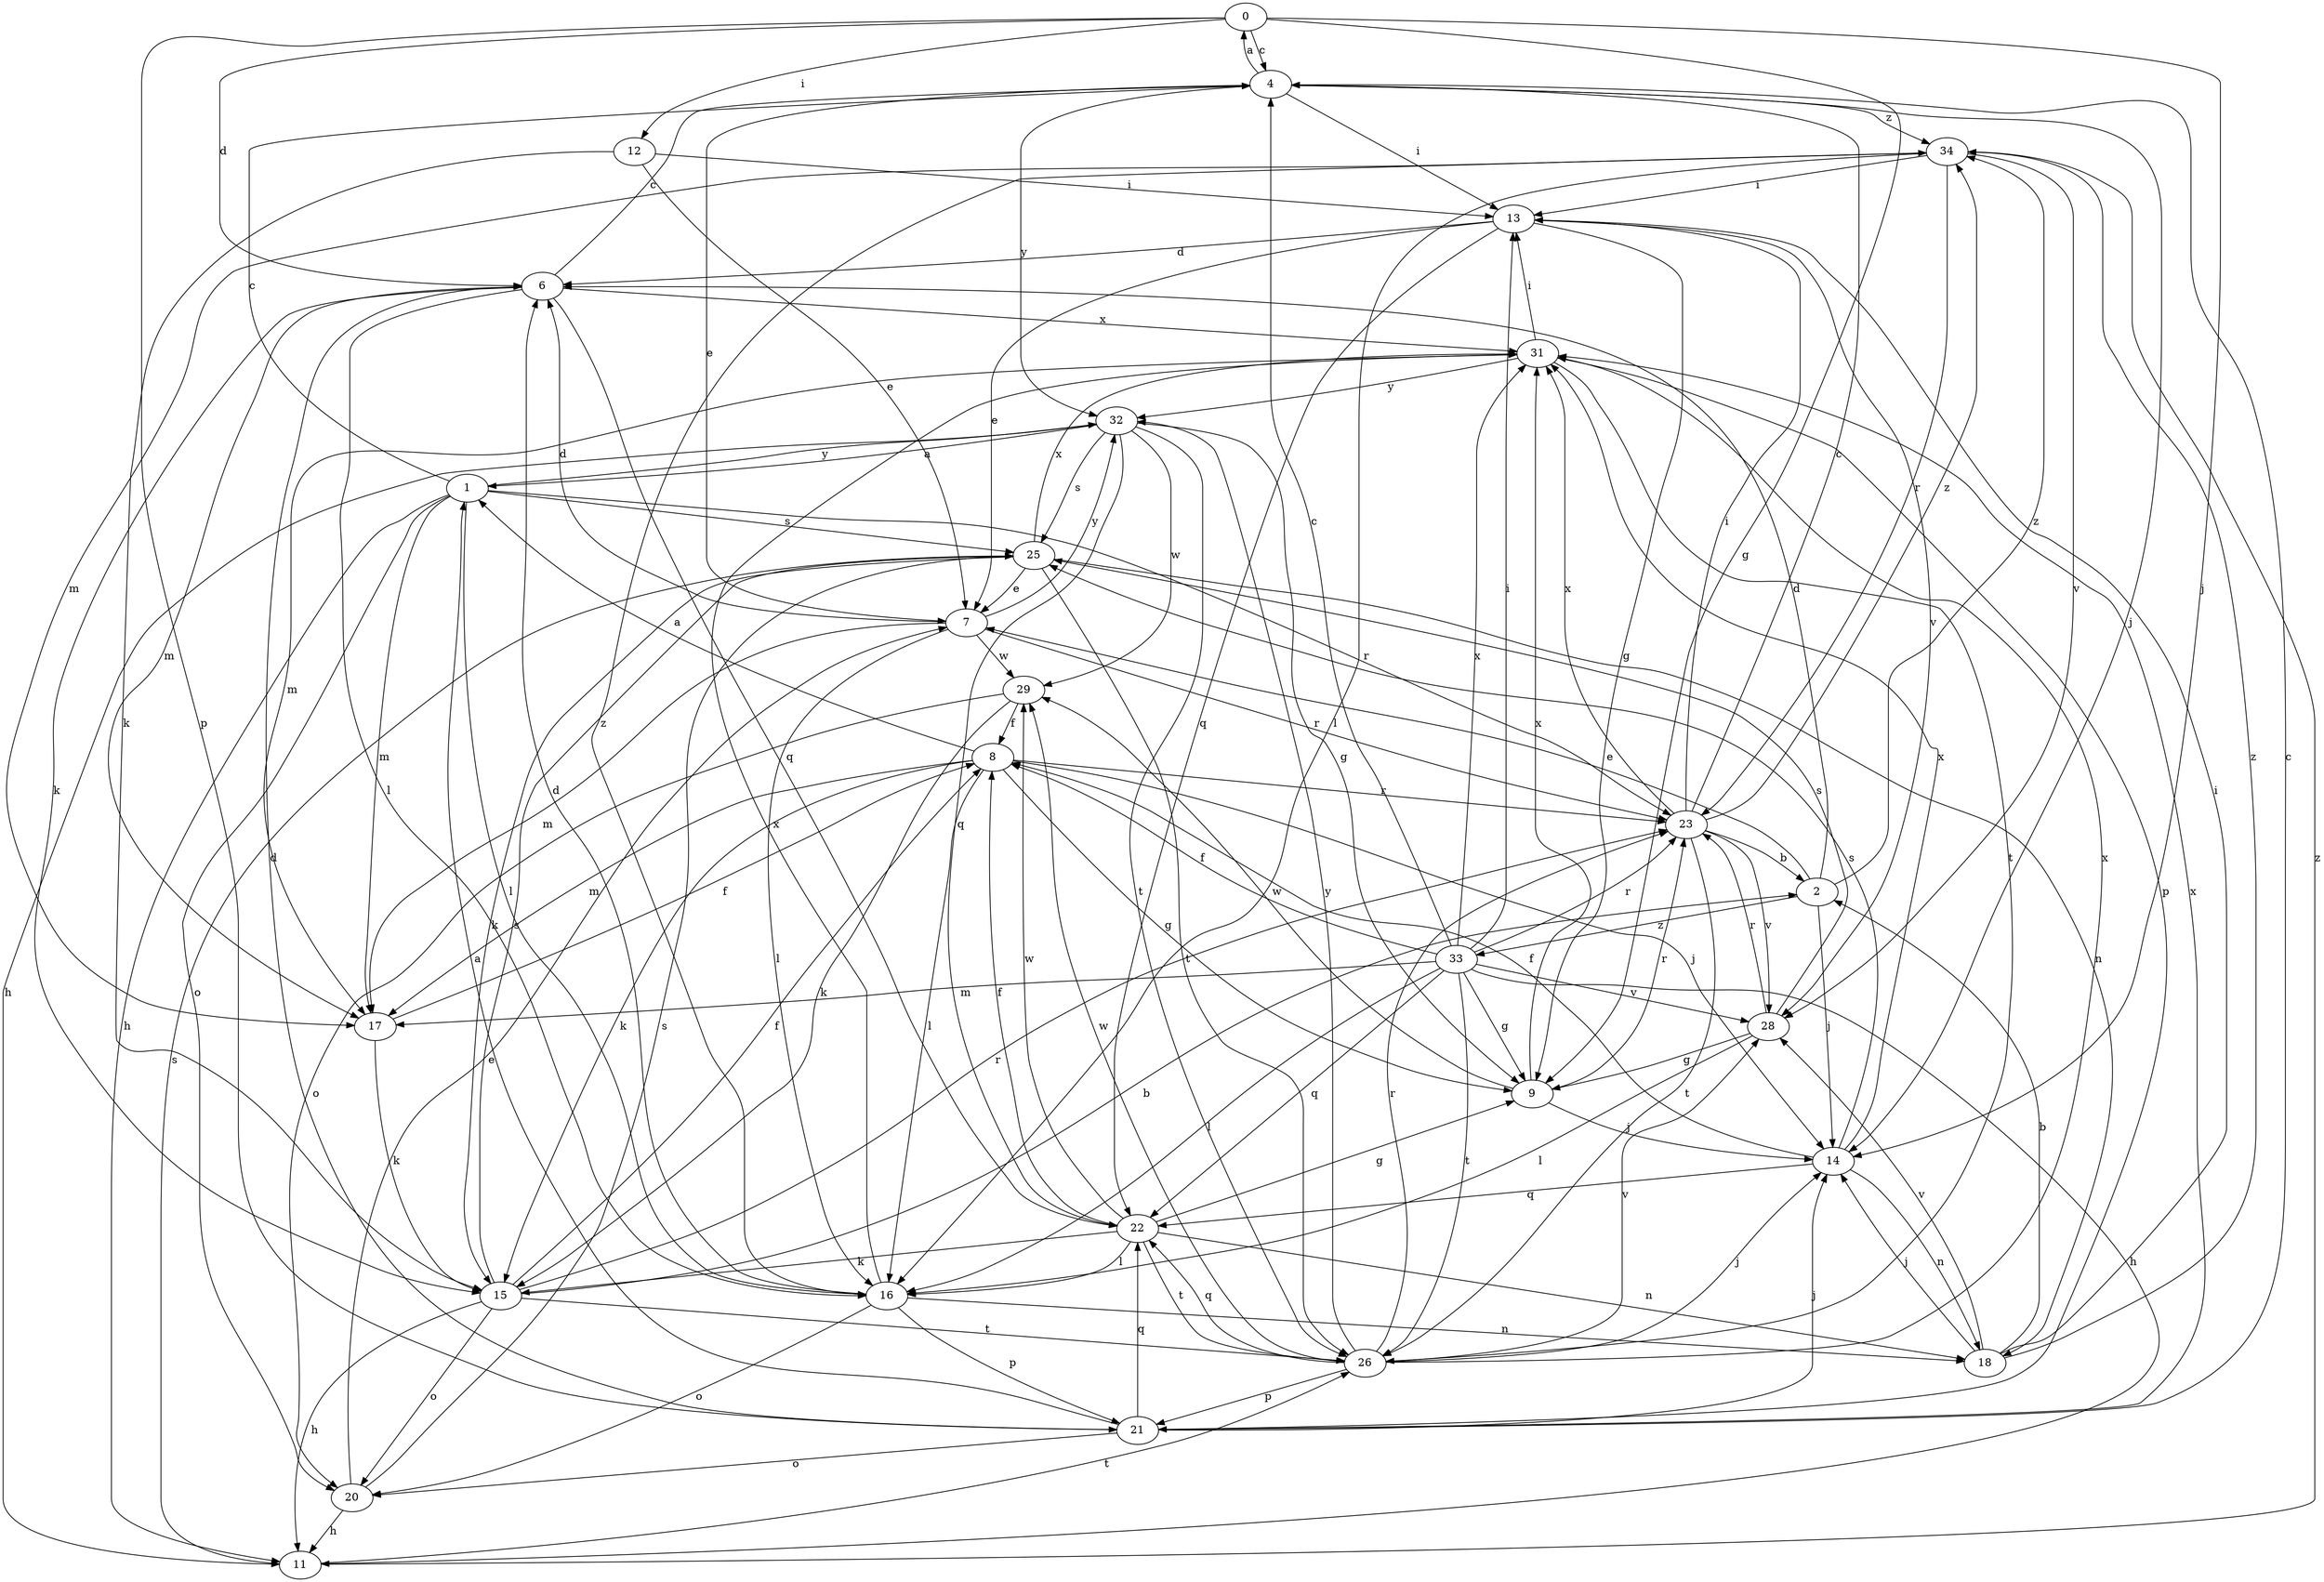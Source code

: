 strict digraph  {
0;
1;
2;
4;
6;
7;
8;
9;
11;
12;
13;
14;
15;
16;
17;
18;
20;
21;
22;
23;
25;
26;
28;
29;
31;
32;
33;
34;
0 -> 4  [label=c];
0 -> 6  [label=d];
0 -> 9  [label=g];
0 -> 12  [label=i];
0 -> 14  [label=j];
0 -> 21  [label=p];
1 -> 4  [label=c];
1 -> 11  [label=h];
1 -> 16  [label=l];
1 -> 17  [label=m];
1 -> 20  [label=o];
1 -> 23  [label=r];
1 -> 25  [label=s];
1 -> 32  [label=y];
2 -> 6  [label=d];
2 -> 7  [label=e];
2 -> 14  [label=j];
2 -> 33  [label=z];
2 -> 34  [label=z];
4 -> 0  [label=a];
4 -> 7  [label=e];
4 -> 13  [label=i];
4 -> 14  [label=j];
4 -> 32  [label=y];
4 -> 34  [label=z];
6 -> 4  [label=c];
6 -> 15  [label=k];
6 -> 16  [label=l];
6 -> 17  [label=m];
6 -> 22  [label=q];
6 -> 31  [label=x];
7 -> 6  [label=d];
7 -> 16  [label=l];
7 -> 17  [label=m];
7 -> 23  [label=r];
7 -> 29  [label=w];
7 -> 32  [label=y];
8 -> 1  [label=a];
8 -> 9  [label=g];
8 -> 14  [label=j];
8 -> 15  [label=k];
8 -> 16  [label=l];
8 -> 17  [label=m];
8 -> 23  [label=r];
9 -> 14  [label=j];
9 -> 23  [label=r];
9 -> 29  [label=w];
9 -> 31  [label=x];
11 -> 25  [label=s];
11 -> 26  [label=t];
11 -> 34  [label=z];
12 -> 7  [label=e];
12 -> 13  [label=i];
12 -> 15  [label=k];
13 -> 6  [label=d];
13 -> 7  [label=e];
13 -> 9  [label=g];
13 -> 22  [label=q];
13 -> 28  [label=v];
14 -> 8  [label=f];
14 -> 18  [label=n];
14 -> 22  [label=q];
14 -> 25  [label=s];
14 -> 31  [label=x];
15 -> 2  [label=b];
15 -> 8  [label=f];
15 -> 11  [label=h];
15 -> 20  [label=o];
15 -> 23  [label=r];
15 -> 25  [label=s];
15 -> 26  [label=t];
16 -> 6  [label=d];
16 -> 18  [label=n];
16 -> 20  [label=o];
16 -> 21  [label=p];
16 -> 31  [label=x];
16 -> 34  [label=z];
17 -> 8  [label=f];
17 -> 15  [label=k];
18 -> 2  [label=b];
18 -> 13  [label=i];
18 -> 14  [label=j];
18 -> 28  [label=v];
18 -> 34  [label=z];
20 -> 7  [label=e];
20 -> 11  [label=h];
20 -> 25  [label=s];
21 -> 1  [label=a];
21 -> 4  [label=c];
21 -> 6  [label=d];
21 -> 14  [label=j];
21 -> 20  [label=o];
21 -> 22  [label=q];
21 -> 31  [label=x];
22 -> 8  [label=f];
22 -> 9  [label=g];
22 -> 15  [label=k];
22 -> 16  [label=l];
22 -> 18  [label=n];
22 -> 26  [label=t];
22 -> 29  [label=w];
23 -> 2  [label=b];
23 -> 4  [label=c];
23 -> 13  [label=i];
23 -> 26  [label=t];
23 -> 28  [label=v];
23 -> 31  [label=x];
23 -> 34  [label=z];
25 -> 7  [label=e];
25 -> 15  [label=k];
25 -> 18  [label=n];
25 -> 26  [label=t];
25 -> 31  [label=x];
26 -> 14  [label=j];
26 -> 21  [label=p];
26 -> 22  [label=q];
26 -> 23  [label=r];
26 -> 28  [label=v];
26 -> 29  [label=w];
26 -> 31  [label=x];
26 -> 32  [label=y];
28 -> 9  [label=g];
28 -> 16  [label=l];
28 -> 23  [label=r];
28 -> 25  [label=s];
29 -> 8  [label=f];
29 -> 15  [label=k];
29 -> 20  [label=o];
31 -> 13  [label=i];
31 -> 17  [label=m];
31 -> 21  [label=p];
31 -> 26  [label=t];
31 -> 32  [label=y];
32 -> 1  [label=a];
32 -> 9  [label=g];
32 -> 11  [label=h];
32 -> 22  [label=q];
32 -> 25  [label=s];
32 -> 26  [label=t];
32 -> 29  [label=w];
33 -> 4  [label=c];
33 -> 8  [label=f];
33 -> 9  [label=g];
33 -> 11  [label=h];
33 -> 13  [label=i];
33 -> 16  [label=l];
33 -> 17  [label=m];
33 -> 22  [label=q];
33 -> 23  [label=r];
33 -> 26  [label=t];
33 -> 28  [label=v];
33 -> 31  [label=x];
34 -> 13  [label=i];
34 -> 16  [label=l];
34 -> 17  [label=m];
34 -> 23  [label=r];
34 -> 28  [label=v];
}
